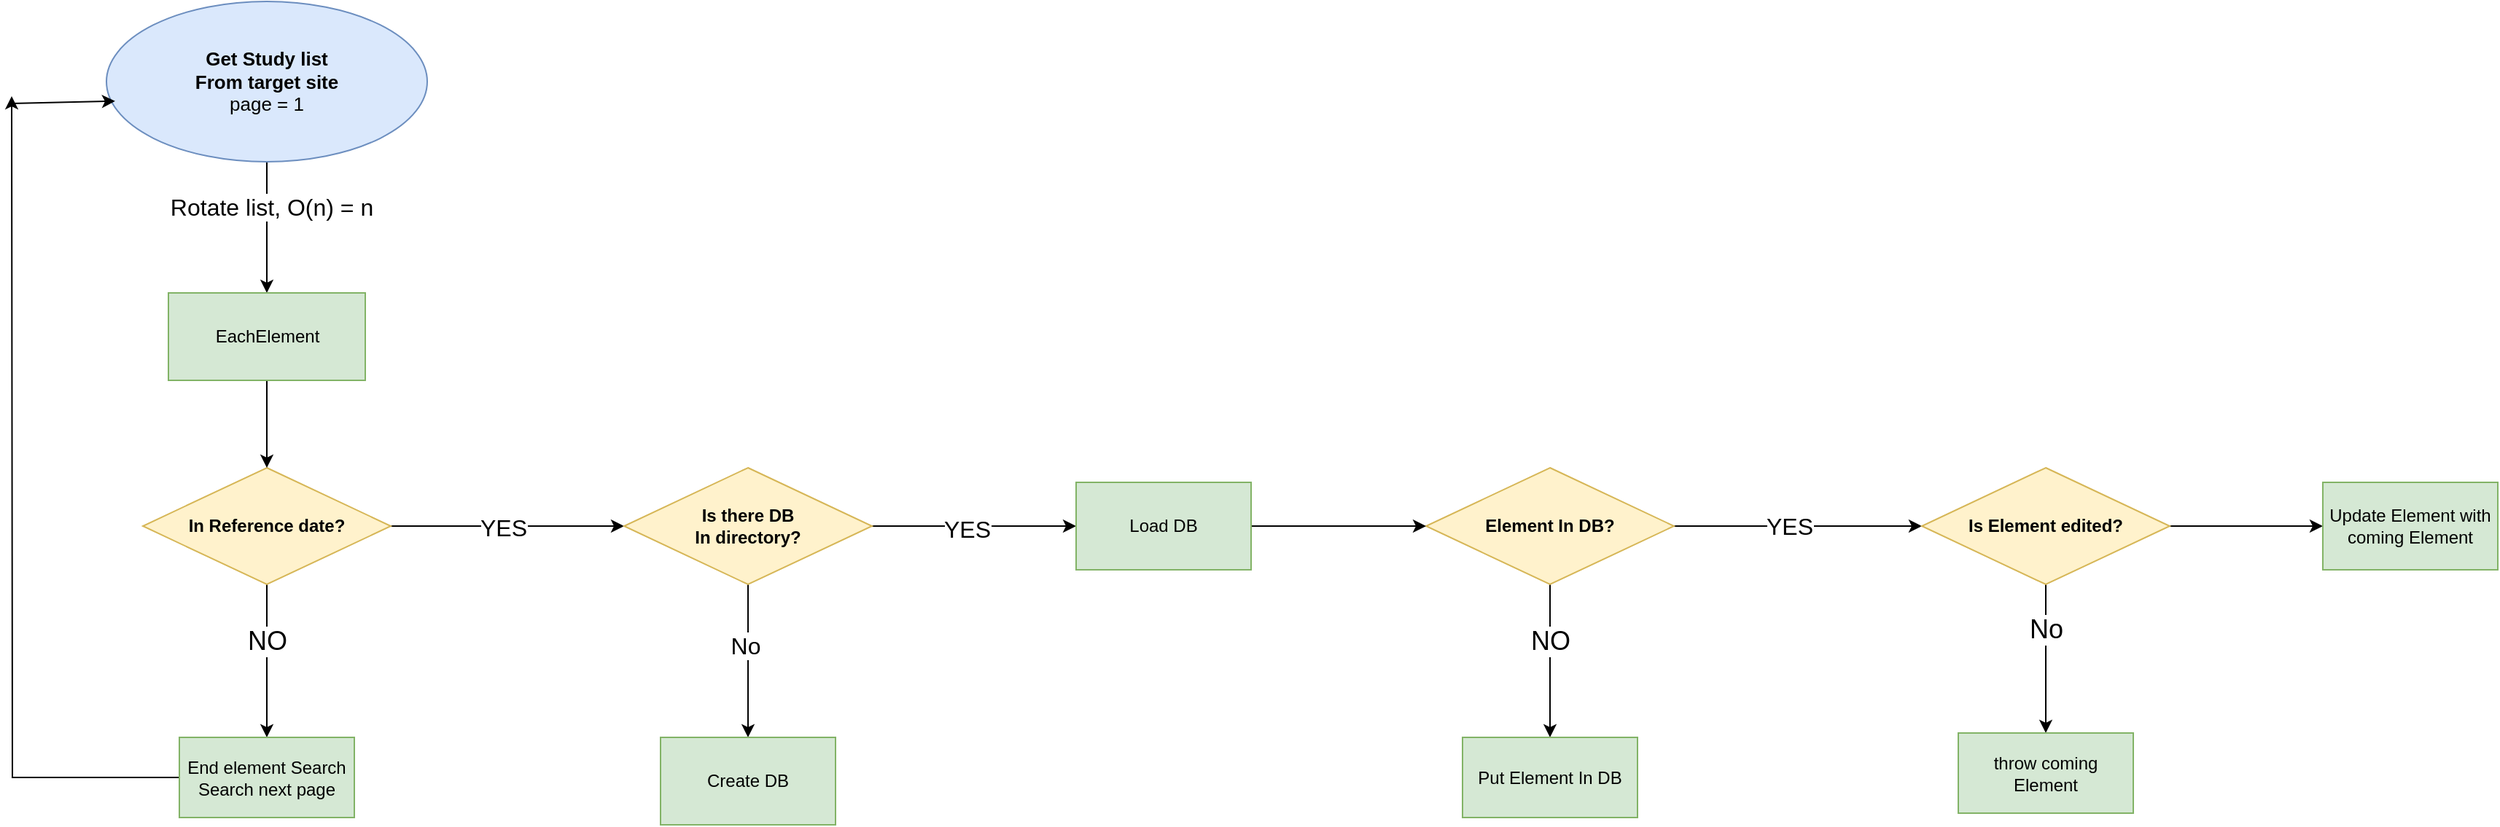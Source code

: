 <mxfile version="24.2.3" type="github">
  <diagram name="페이지-1" id="iTq08FwdrYarTpHiojYD">
    <mxGraphModel dx="1877" dy="522" grid="1" gridSize="10" guides="1" tooltips="1" connect="1" arrows="1" fold="1" page="1" pageScale="1" pageWidth="827" pageHeight="1169" math="0" shadow="0">
      <root>
        <mxCell id="0" />
        <mxCell id="1" parent="0" />
        <mxCell id="NHgnUdye2lajfBDELR4g-27" style="edgeStyle=orthogonalEdgeStyle;rounded=0;orthogonalLoop=1;jettySize=auto;html=1;entryX=0.5;entryY=0;entryDx=0;entryDy=0;" parent="1" source="Q2ZMowQD-iI0OwTtWh_3-6" target="NHgnUdye2lajfBDELR4g-26" edge="1">
          <mxGeometry relative="1" as="geometry">
            <mxPoint x="-485" y="260" as="targetPoint" />
          </mxGeometry>
        </mxCell>
        <mxCell id="NHgnUdye2lajfBDELR4g-28" value="&lt;font style=&quot;font-size: 16px;&quot;&gt;Rotate list, O(n) = n&lt;/font&gt;" style="edgeLabel;html=1;align=center;verticalAlign=middle;resizable=0;points=[];" parent="NHgnUdye2lajfBDELR4g-27" vertex="1" connectable="0">
          <mxGeometry x="-0.32" y="3" relative="1" as="geometry">
            <mxPoint as="offset" />
          </mxGeometry>
        </mxCell>
        <mxCell id="Q2ZMowQD-iI0OwTtWh_3-6" value="&lt;span style=&quot;font-size: 13px;&quot;&gt;&lt;b&gt;Get Study list&lt;/b&gt;&lt;/span&gt;&lt;div&gt;&lt;span style=&quot;font-size: 13px;&quot;&gt;&lt;b&gt;From target site&lt;br&gt;&lt;/b&gt;&lt;/span&gt;&lt;div&gt;&lt;span style=&quot;font-size: 13px; background-color: initial;&quot;&gt;page = 1&lt;/span&gt;&lt;/div&gt;&lt;/div&gt;" style="ellipse;whiteSpace=wrap;html=1;fillColor=#dae8fc;strokeColor=#6c8ebf;" parent="1" vertex="1">
          <mxGeometry x="-595" y="80" width="220" height="110" as="geometry" />
        </mxCell>
        <mxCell id="Q2ZMowQD-iI0OwTtWh_3-14" value="" style="edgeStyle=orthogonalEdgeStyle;rounded=0;orthogonalLoop=1;jettySize=auto;html=1;entryX=0.5;entryY=0;entryDx=0;entryDy=0;" parent="1" source="Q2ZMowQD-iI0OwTtWh_3-11" target="NHgnUdye2lajfBDELR4g-29" edge="1">
          <mxGeometry relative="1" as="geometry">
            <Array as="points" />
            <mxPoint x="-480" y="630" as="targetPoint" />
          </mxGeometry>
        </mxCell>
        <mxCell id="Q2ZMowQD-iI0OwTtWh_3-17" value="NO" style="edgeLabel;html=1;align=center;verticalAlign=middle;resizable=0;points=[];fontSize=18;fontStyle=0" parent="Q2ZMowQD-iI0OwTtWh_3-14" vertex="1" connectable="0">
          <mxGeometry x="-0.02" relative="1" as="geometry">
            <mxPoint y="-13" as="offset" />
          </mxGeometry>
        </mxCell>
        <mxCell id="lf2Dba23zf-FSeuZGeec-4" value="" style="edgeStyle=orthogonalEdgeStyle;rounded=0;orthogonalLoop=1;jettySize=auto;html=1;entryX=0;entryY=0.5;entryDx=0;entryDy=0;" parent="1" source="Q2ZMowQD-iI0OwTtWh_3-11" target="lf2Dba23zf-FSeuZGeec-5" edge="1">
          <mxGeometry relative="1" as="geometry">
            <mxPoint x="-275" y="440" as="targetPoint" />
          </mxGeometry>
        </mxCell>
        <mxCell id="lf2Dba23zf-FSeuZGeec-6" value="&lt;font style=&quot;font-size: 16px;&quot;&gt;YES&lt;/font&gt;" style="edgeLabel;html=1;align=center;verticalAlign=middle;resizable=0;points=[];" parent="lf2Dba23zf-FSeuZGeec-4" vertex="1" connectable="0">
          <mxGeometry x="-0.037" y="-1" relative="1" as="geometry">
            <mxPoint as="offset" />
          </mxGeometry>
        </mxCell>
        <mxCell id="Q2ZMowQD-iI0OwTtWh_3-11" value="&lt;b&gt;In Reference date?&lt;/b&gt;" style="rhombus;whiteSpace=wrap;html=1;fillColor=#fff2cc;strokeColor=#d6b656;" parent="1" vertex="1">
          <mxGeometry x="-570" y="400" width="170" height="80" as="geometry" />
        </mxCell>
        <mxCell id="NHgnUdye2lajfBDELR4g-32" style="edgeStyle=orthogonalEdgeStyle;rounded=0;orthogonalLoop=1;jettySize=auto;html=1;entryX=0.5;entryY=0;entryDx=0;entryDy=0;" parent="1" source="NHgnUdye2lajfBDELR4g-26" target="Q2ZMowQD-iI0OwTtWh_3-11" edge="1">
          <mxGeometry relative="1" as="geometry">
            <mxPoint x="-485" y="460" as="targetPoint" />
          </mxGeometry>
        </mxCell>
        <mxCell id="NHgnUdye2lajfBDELR4g-26" value="EachElement" style="whiteSpace=wrap;html=1;fillColor=#d5e8d4;strokeColor=#82b366;" parent="1" vertex="1">
          <mxGeometry x="-552.5" y="280" width="135" height="60" as="geometry" />
        </mxCell>
        <mxCell id="HJWFnx46sGxTXpJr3ryL-10" style="edgeStyle=orthogonalEdgeStyle;rounded=0;orthogonalLoop=1;jettySize=auto;html=1;" edge="1" parent="1" source="NHgnUdye2lajfBDELR4g-29">
          <mxGeometry relative="1" as="geometry">
            <mxPoint x="-660" y="145" as="targetPoint" />
          </mxGeometry>
        </mxCell>
        <mxCell id="NHgnUdye2lajfBDELR4g-29" value="End element Search&lt;div&gt;Search next page&lt;/div&gt;" style="whiteSpace=wrap;html=1;fillColor=#d5e8d4;strokeColor=#82b366;" parent="1" vertex="1">
          <mxGeometry x="-545" y="585" width="120" height="55" as="geometry" />
        </mxCell>
        <mxCell id="67ePbFv6kwtpwgCIfxQY-1" value="" style="edgeStyle=orthogonalEdgeStyle;rounded=0;orthogonalLoop=1;jettySize=auto;html=1;entryX=0.5;entryY=0;entryDx=0;entryDy=0;" parent="1" source="67ePbFv6kwtpwgCIfxQY-5" target="67ePbFv6kwtpwgCIfxQY-8" edge="1">
          <mxGeometry relative="1" as="geometry">
            <Array as="points" />
            <mxPoint x="400" y="630" as="targetPoint" />
          </mxGeometry>
        </mxCell>
        <mxCell id="67ePbFv6kwtpwgCIfxQY-2" value="NO" style="edgeLabel;html=1;align=center;verticalAlign=middle;resizable=0;points=[];fontSize=18;fontStyle=0" parent="67ePbFv6kwtpwgCIfxQY-1" vertex="1" connectable="0">
          <mxGeometry x="-0.02" relative="1" as="geometry">
            <mxPoint y="-13" as="offset" />
          </mxGeometry>
        </mxCell>
        <mxCell id="67ePbFv6kwtpwgCIfxQY-3" value="" style="edgeStyle=orthogonalEdgeStyle;rounded=0;orthogonalLoop=1;jettySize=auto;html=1;entryX=0;entryY=0.5;entryDx=0;entryDy=0;" parent="1" source="67ePbFv6kwtpwgCIfxQY-5" edge="1" target="HJWFnx46sGxTXpJr3ryL-13">
          <mxGeometry relative="1" as="geometry">
            <mxPoint x="580" y="440" as="targetPoint" />
          </mxGeometry>
        </mxCell>
        <mxCell id="67ePbFv6kwtpwgCIfxQY-4" value="&lt;font style=&quot;font-size: 16px;&quot;&gt;YES&lt;/font&gt;" style="edgeLabel;html=1;align=center;verticalAlign=middle;resizable=0;points=[];" parent="67ePbFv6kwtpwgCIfxQY-3" vertex="1" connectable="0">
          <mxGeometry x="-0.022" y="1" relative="1" as="geometry">
            <mxPoint x="-4" y="1" as="offset" />
          </mxGeometry>
        </mxCell>
        <mxCell id="67ePbFv6kwtpwgCIfxQY-5" value="&lt;b&gt;Element In DB?&lt;/b&gt;" style="rhombus;whiteSpace=wrap;html=1;fillColor=#fff2cc;strokeColor=#d6b656;" parent="1" vertex="1">
          <mxGeometry x="310" y="400" width="170" height="80" as="geometry" />
        </mxCell>
        <mxCell id="67ePbFv6kwtpwgCIfxQY-8" value="Put Element In DB" style="whiteSpace=wrap;html=1;fillColor=#d5e8d4;strokeColor=#82b366;" parent="1" vertex="1">
          <mxGeometry x="335" y="585" width="120" height="55" as="geometry" />
        </mxCell>
        <mxCell id="lf2Dba23zf-FSeuZGeec-8" value="" style="edgeStyle=orthogonalEdgeStyle;rounded=0;orthogonalLoop=1;jettySize=auto;html=1;" parent="1" source="lf2Dba23zf-FSeuZGeec-5" target="lf2Dba23zf-FSeuZGeec-7" edge="1">
          <mxGeometry relative="1" as="geometry" />
        </mxCell>
        <mxCell id="lf2Dba23zf-FSeuZGeec-12" value="&lt;font style=&quot;font-size: 16px;&quot;&gt;No&lt;/font&gt;" style="edgeLabel;html=1;align=center;verticalAlign=middle;resizable=0;points=[];" parent="lf2Dba23zf-FSeuZGeec-8" vertex="1" connectable="0">
          <mxGeometry x="-0.2" y="-2" relative="1" as="geometry">
            <mxPoint as="offset" />
          </mxGeometry>
        </mxCell>
        <mxCell id="lf2Dba23zf-FSeuZGeec-11" value="" style="edgeStyle=orthogonalEdgeStyle;rounded=0;orthogonalLoop=1;jettySize=auto;html=1;" parent="1" source="lf2Dba23zf-FSeuZGeec-5" target="lf2Dba23zf-FSeuZGeec-10" edge="1">
          <mxGeometry relative="1" as="geometry" />
        </mxCell>
        <mxCell id="lf2Dba23zf-FSeuZGeec-13" value="&lt;font style=&quot;font-size: 16px;&quot;&gt;YES&lt;/font&gt;" style="edgeLabel;html=1;align=center;verticalAlign=middle;resizable=0;points=[];" parent="lf2Dba23zf-FSeuZGeec-11" vertex="1" connectable="0">
          <mxGeometry x="-0.073" y="-2" relative="1" as="geometry">
            <mxPoint as="offset" />
          </mxGeometry>
        </mxCell>
        <mxCell id="lf2Dba23zf-FSeuZGeec-5" value="&lt;b&gt;Is there DB&lt;/b&gt;&lt;div&gt;&lt;b&gt;In directory?&lt;/b&gt;&lt;/div&gt;" style="rhombus;whiteSpace=wrap;html=1;fillColor=#fff2cc;strokeColor=#d6b656;" parent="1" vertex="1">
          <mxGeometry x="-240" y="400" width="170" height="80" as="geometry" />
        </mxCell>
        <mxCell id="lf2Dba23zf-FSeuZGeec-7" value="Create DB" style="whiteSpace=wrap;html=1;fillColor=#d5e8d4;strokeColor=#82b366;" parent="1" vertex="1">
          <mxGeometry x="-215" y="585" width="120" height="60" as="geometry" />
        </mxCell>
        <mxCell id="lf2Dba23zf-FSeuZGeec-20" style="edgeStyle=orthogonalEdgeStyle;rounded=0;orthogonalLoop=1;jettySize=auto;html=1;entryX=0;entryY=0.5;entryDx=0;entryDy=0;" parent="1" source="lf2Dba23zf-FSeuZGeec-10" target="67ePbFv6kwtpwgCIfxQY-5" edge="1">
          <mxGeometry relative="1" as="geometry" />
        </mxCell>
        <mxCell id="lf2Dba23zf-FSeuZGeec-10" value="Load DB" style="whiteSpace=wrap;html=1;fillColor=#d5e8d4;strokeColor=#82b366;" parent="1" vertex="1">
          <mxGeometry x="70" y="410" width="120" height="60" as="geometry" />
        </mxCell>
        <mxCell id="HJWFnx46sGxTXpJr3ryL-11" value="" style="endArrow=classic;html=1;rounded=0;entryX=0.027;entryY=0.622;entryDx=0;entryDy=0;entryPerimeter=0;" edge="1" parent="1" target="Q2ZMowQD-iI0OwTtWh_3-6">
          <mxGeometry width="50" height="50" relative="1" as="geometry">
            <mxPoint x="-660" y="150" as="sourcePoint" />
            <mxPoint x="-610" y="100" as="targetPoint" />
          </mxGeometry>
        </mxCell>
        <mxCell id="HJWFnx46sGxTXpJr3ryL-14" style="edgeStyle=orthogonalEdgeStyle;rounded=0;orthogonalLoop=1;jettySize=auto;html=1;" edge="1" parent="1" source="HJWFnx46sGxTXpJr3ryL-13" target="HJWFnx46sGxTXpJr3ryL-17">
          <mxGeometry relative="1" as="geometry">
            <mxPoint x="735" y="590" as="targetPoint" />
          </mxGeometry>
        </mxCell>
        <mxCell id="HJWFnx46sGxTXpJr3ryL-16" value="&lt;font style=&quot;font-size: 18px;&quot;&gt;No&lt;/font&gt;" style="edgeLabel;html=1;align=center;verticalAlign=middle;resizable=0;points=[];fontSize=18;" vertex="1" connectable="0" parent="HJWFnx46sGxTXpJr3ryL-14">
          <mxGeometry x="-0.392" relative="1" as="geometry">
            <mxPoint as="offset" />
          </mxGeometry>
        </mxCell>
        <mxCell id="HJWFnx46sGxTXpJr3ryL-19" value="" style="edgeStyle=orthogonalEdgeStyle;rounded=0;orthogonalLoop=1;jettySize=auto;html=1;" edge="1" parent="1" source="HJWFnx46sGxTXpJr3ryL-13" target="HJWFnx46sGxTXpJr3ryL-18">
          <mxGeometry relative="1" as="geometry" />
        </mxCell>
        <mxCell id="HJWFnx46sGxTXpJr3ryL-13" value="&lt;b&gt;Is Element edited?&lt;/b&gt;" style="rhombus;whiteSpace=wrap;html=1;fillColor=#fff2cc;strokeColor=#d6b656;" vertex="1" parent="1">
          <mxGeometry x="650" y="400" width="170" height="80" as="geometry" />
        </mxCell>
        <mxCell id="HJWFnx46sGxTXpJr3ryL-17" value="throw coming Element" style="whiteSpace=wrap;html=1;fillColor=#d5e8d4;strokeColor=#82b366;" vertex="1" parent="1">
          <mxGeometry x="675" y="582" width="120" height="55" as="geometry" />
        </mxCell>
        <mxCell id="HJWFnx46sGxTXpJr3ryL-18" value="Update Element with coming Element" style="whiteSpace=wrap;html=1;fillColor=#d5e8d4;strokeColor=#82b366;" vertex="1" parent="1">
          <mxGeometry x="925" y="410" width="120" height="60" as="geometry" />
        </mxCell>
      </root>
    </mxGraphModel>
  </diagram>
</mxfile>
